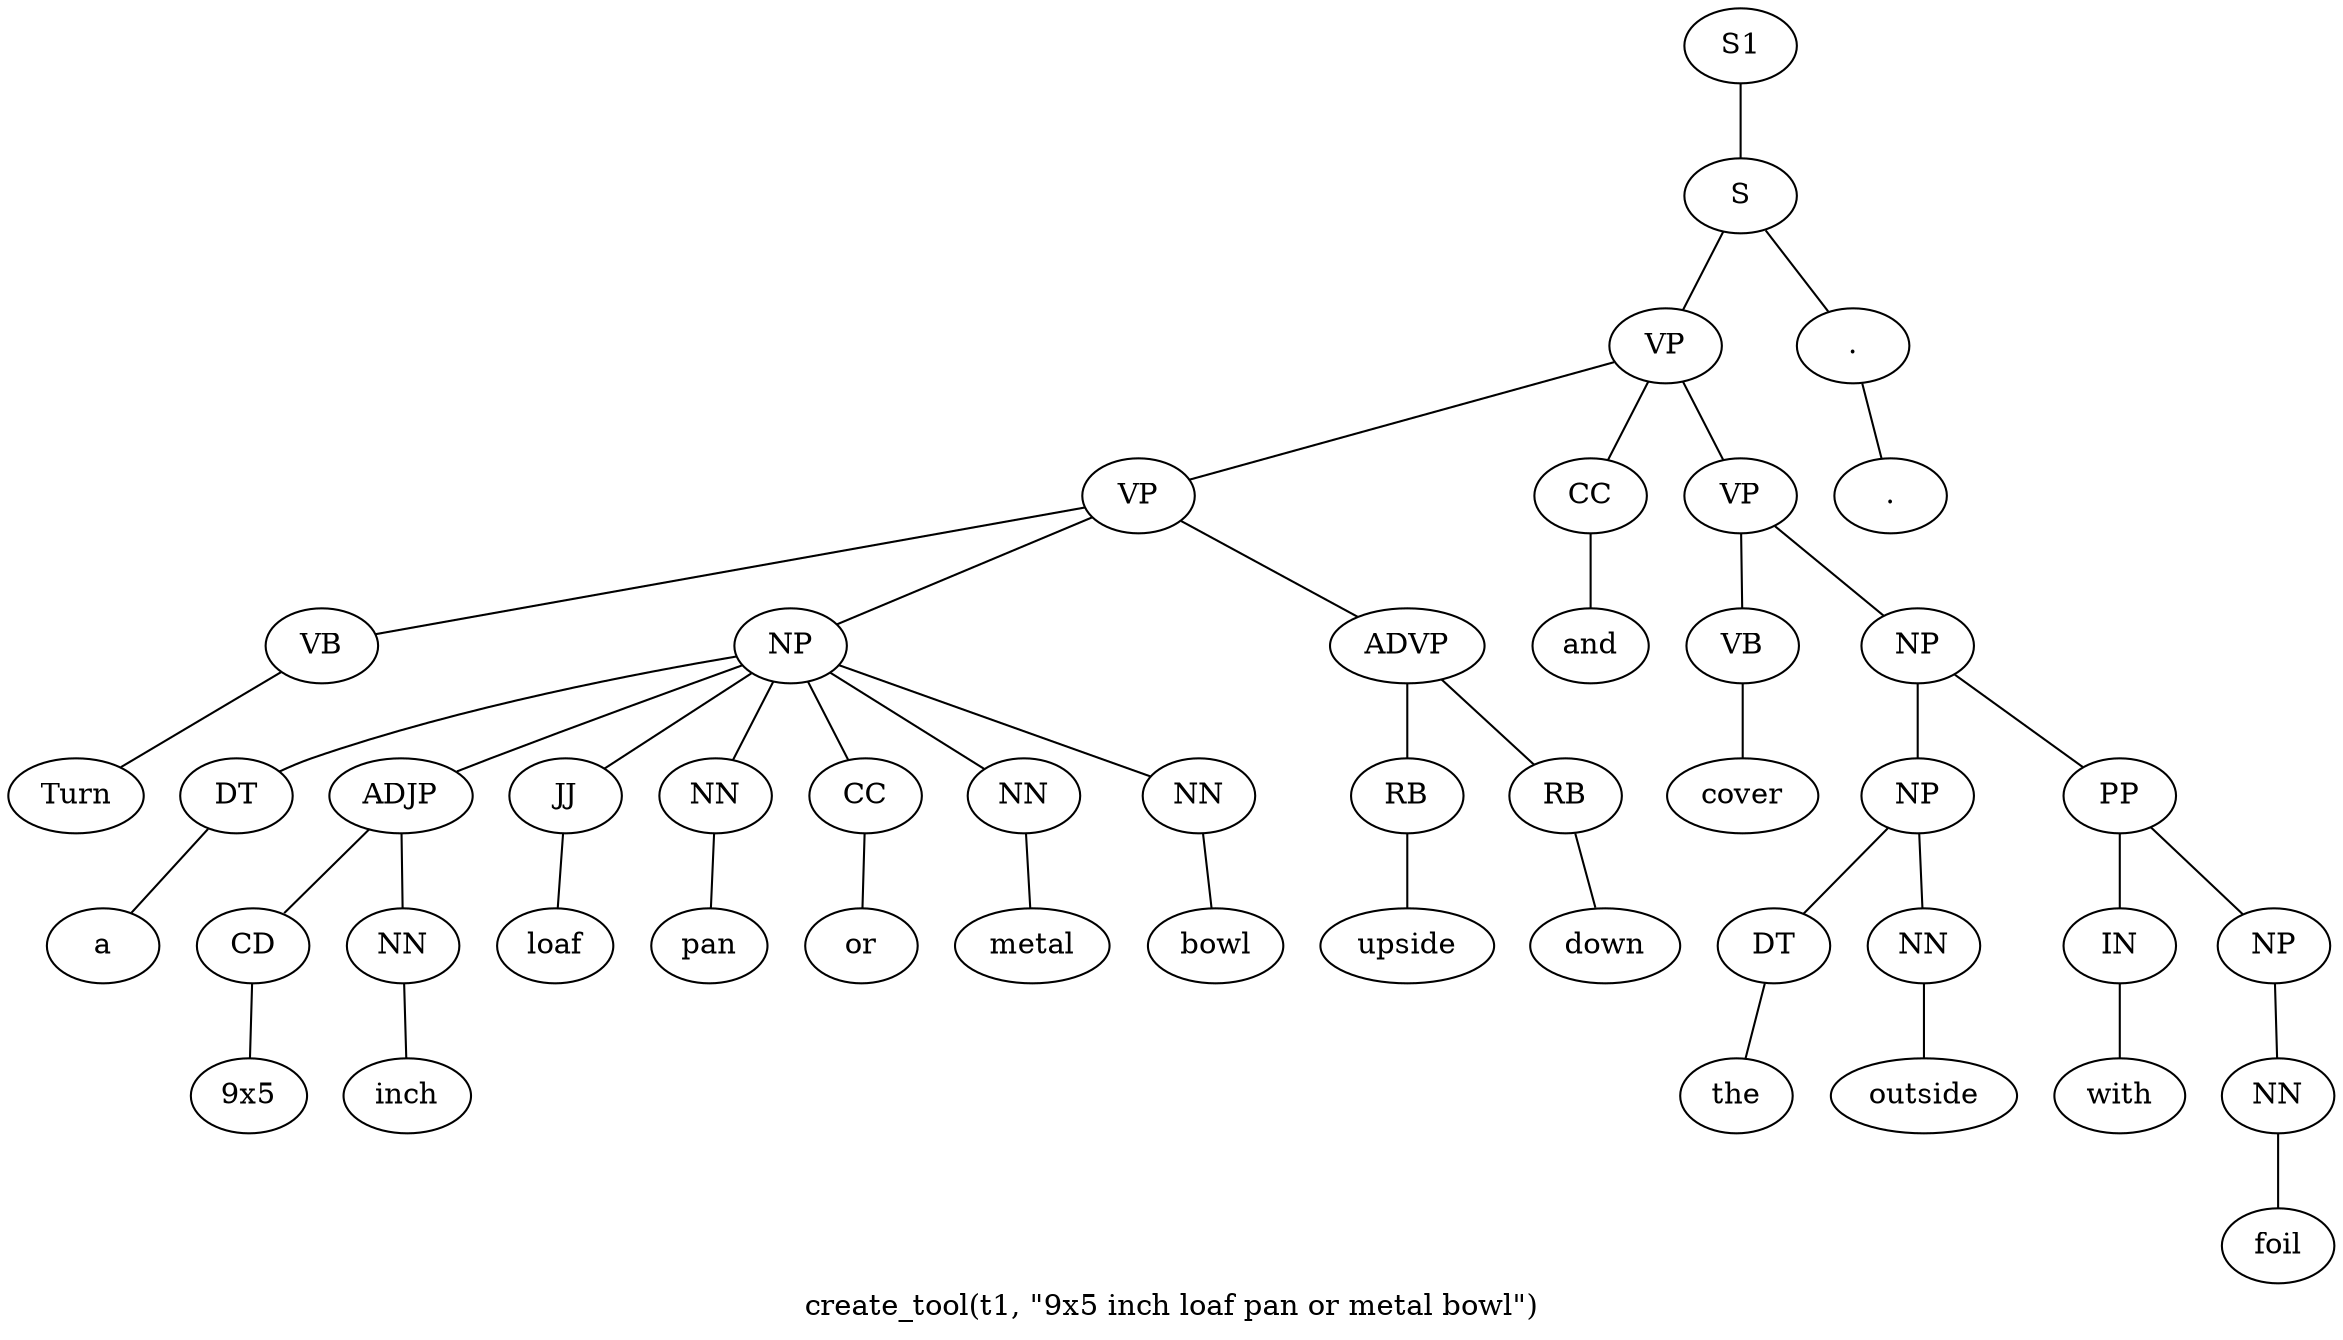 graph SyntaxGraph {
	label = "create_tool(t1, \"9x5 inch loaf pan or metal bowl\")";
	Node0 [label="S1"];
	Node1 [label="S"];
	Node2 [label="VP"];
	Node3 [label="VP"];
	Node4 [label="VB"];
	Node5 [label="Turn"];
	Node6 [label="NP"];
	Node7 [label="DT"];
	Node8 [label="a"];
	Node9 [label="ADJP"];
	Node10 [label="CD"];
	Node11 [label="9x5"];
	Node12 [label="NN"];
	Node13 [label="inch"];
	Node14 [label="JJ"];
	Node15 [label="loaf"];
	Node16 [label="NN"];
	Node17 [label="pan"];
	Node18 [label="CC"];
	Node19 [label="or"];
	Node20 [label="NN"];
	Node21 [label="metal"];
	Node22 [label="NN"];
	Node23 [label="bowl"];
	Node24 [label="ADVP"];
	Node25 [label="RB"];
	Node26 [label="upside"];
	Node27 [label="RB"];
	Node28 [label="down"];
	Node29 [label="CC"];
	Node30 [label="and"];
	Node31 [label="VP"];
	Node32 [label="VB"];
	Node33 [label="cover"];
	Node34 [label="NP"];
	Node35 [label="NP"];
	Node36 [label="DT"];
	Node37 [label="the"];
	Node38 [label="NN"];
	Node39 [label="outside"];
	Node40 [label="PP"];
	Node41 [label="IN"];
	Node42 [label="with"];
	Node43 [label="NP"];
	Node44 [label="NN"];
	Node45 [label="foil"];
	Node46 [label="."];
	Node47 [label="."];

	Node0 -- Node1;
	Node1 -- Node2;
	Node1 -- Node46;
	Node2 -- Node3;
	Node2 -- Node29;
	Node2 -- Node31;
	Node3 -- Node4;
	Node3 -- Node6;
	Node3 -- Node24;
	Node4 -- Node5;
	Node6 -- Node7;
	Node6 -- Node9;
	Node6 -- Node14;
	Node6 -- Node16;
	Node6 -- Node18;
	Node6 -- Node20;
	Node6 -- Node22;
	Node7 -- Node8;
	Node9 -- Node10;
	Node9 -- Node12;
	Node10 -- Node11;
	Node12 -- Node13;
	Node14 -- Node15;
	Node16 -- Node17;
	Node18 -- Node19;
	Node20 -- Node21;
	Node22 -- Node23;
	Node24 -- Node25;
	Node24 -- Node27;
	Node25 -- Node26;
	Node27 -- Node28;
	Node29 -- Node30;
	Node31 -- Node32;
	Node31 -- Node34;
	Node32 -- Node33;
	Node34 -- Node35;
	Node34 -- Node40;
	Node35 -- Node36;
	Node35 -- Node38;
	Node36 -- Node37;
	Node38 -- Node39;
	Node40 -- Node41;
	Node40 -- Node43;
	Node41 -- Node42;
	Node43 -- Node44;
	Node44 -- Node45;
	Node46 -- Node47;
}